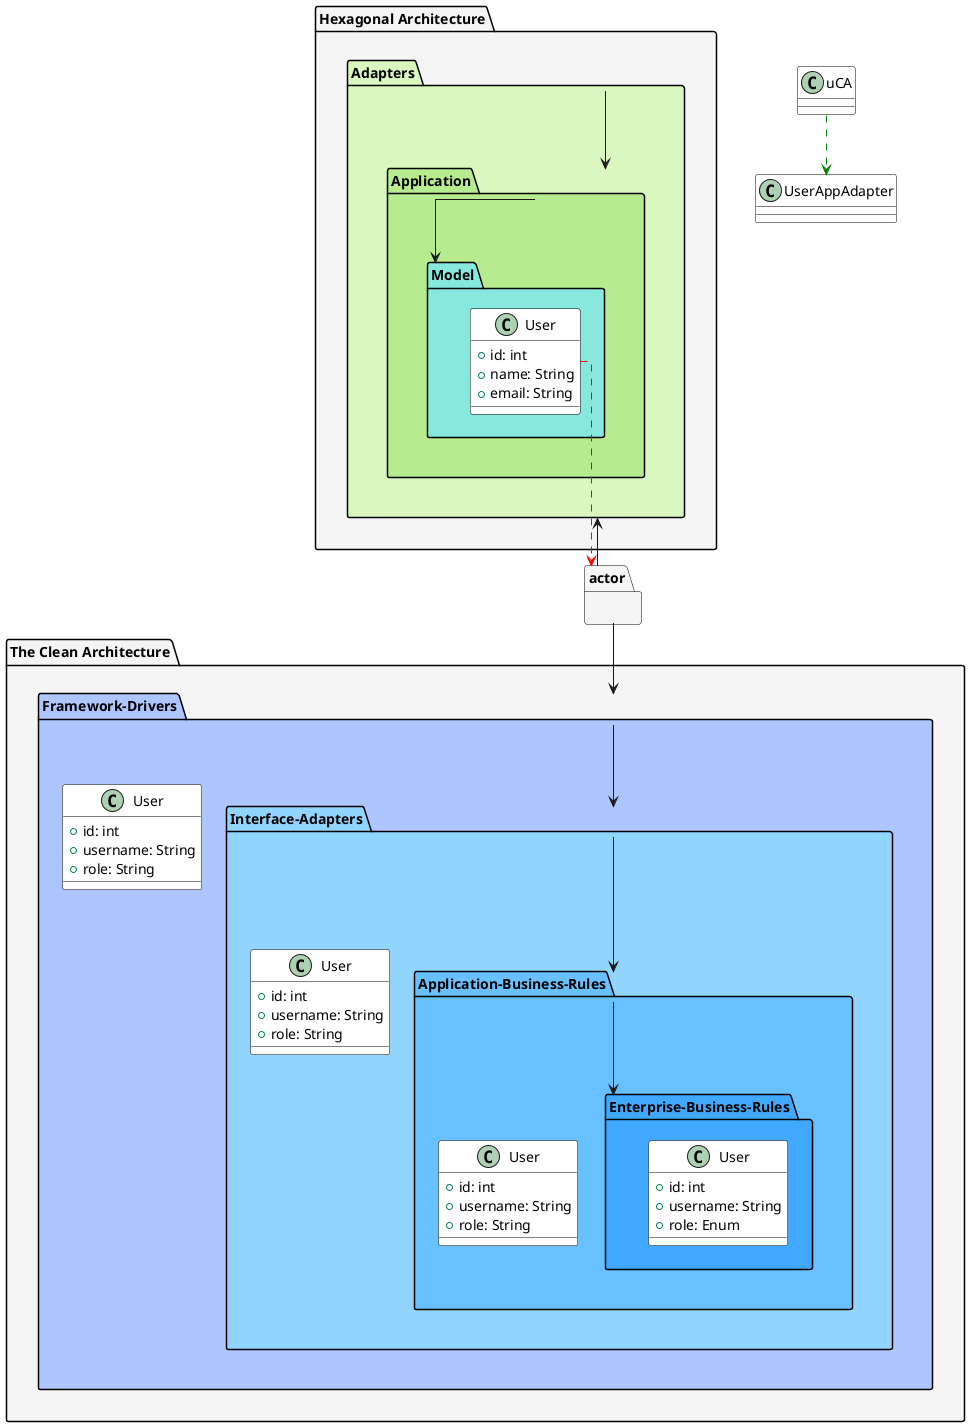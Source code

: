 @startuml
skinparam linetype ortho

!define BG_COLOR_MAIN #f5f5f5
!define BORDER_COLOR #000000
!define COLOR_ADAPTERS #d9f7be
!define COLOR_APPLICATION #b7eb8f
!define COLOR_MODEL #87e8de
!define COLOR_FRAMEWORK_DRIVERS #adc6ff
!define COLOR_INTERFACE_ADAPTERS #91d5ff
!define COLOR_APP_BUSINESS_RULES #69c0ff
!define COLOR_ENTERPRISE_BUSINESS_RULES #40a9ff

skinparam packageBackgroundColor BG_COLOR_MAIN
skinparam packageBorderColor BORDER_COLOR
skinparam classBackgroundColor #ffffff
skinparam classBorderColor BORDER_COLOR

package actor as actor {
}

package "Hexagonal Architecture" as hexa {
    package "Adapters" as adapters COLOR_ADAPTERS {
        package "Application" as application COLOR_APPLICATION {
            package "Model" as model COLOR_MODEL {
                class "User" as uHex {
                    +id: int
                    +name: String
                    +email: String
                }
            }
        }
    }
}

package "The Clean Architecture" as ca {
    package "Framework-Drivers" as fd COLOR_FRAMEWORK_DRIVERS {
    class "User" as fdUser {
                                            +id: int
                                            +username: String
                                            +role: String
                                        }
        package "Interface-Adapters" as ia COLOR_INTERFACE_ADAPTERS {
class "User" as iUser {
                                        +id: int
                                        +username: String
                                        +role: String
                                    }
            package "Application-Business-Rules" as appRules COLOR_APP_BUSINESS_RULES {
                                    class "User" as aUser {
                                        +id: int
                                        +username: String
                                        +role: String
                                    }
                package "Enterprise-Business-Rules" as ebr COLOR_ENTERPRISE_BUSINESS_RULES {
                    class "User" as eUser {
                        +id: int
                        +username: String
                        +role: Enum
                    }
                }
            }
        }
    }
}

actor --> adapters
actor --> fd
adapters --> application
application --> model
uHex .[#red].> actor
uCA .[#green].> UserAppAdapter

fd --> ia
ia --> appRules
appRules --> ebr
@enduml
